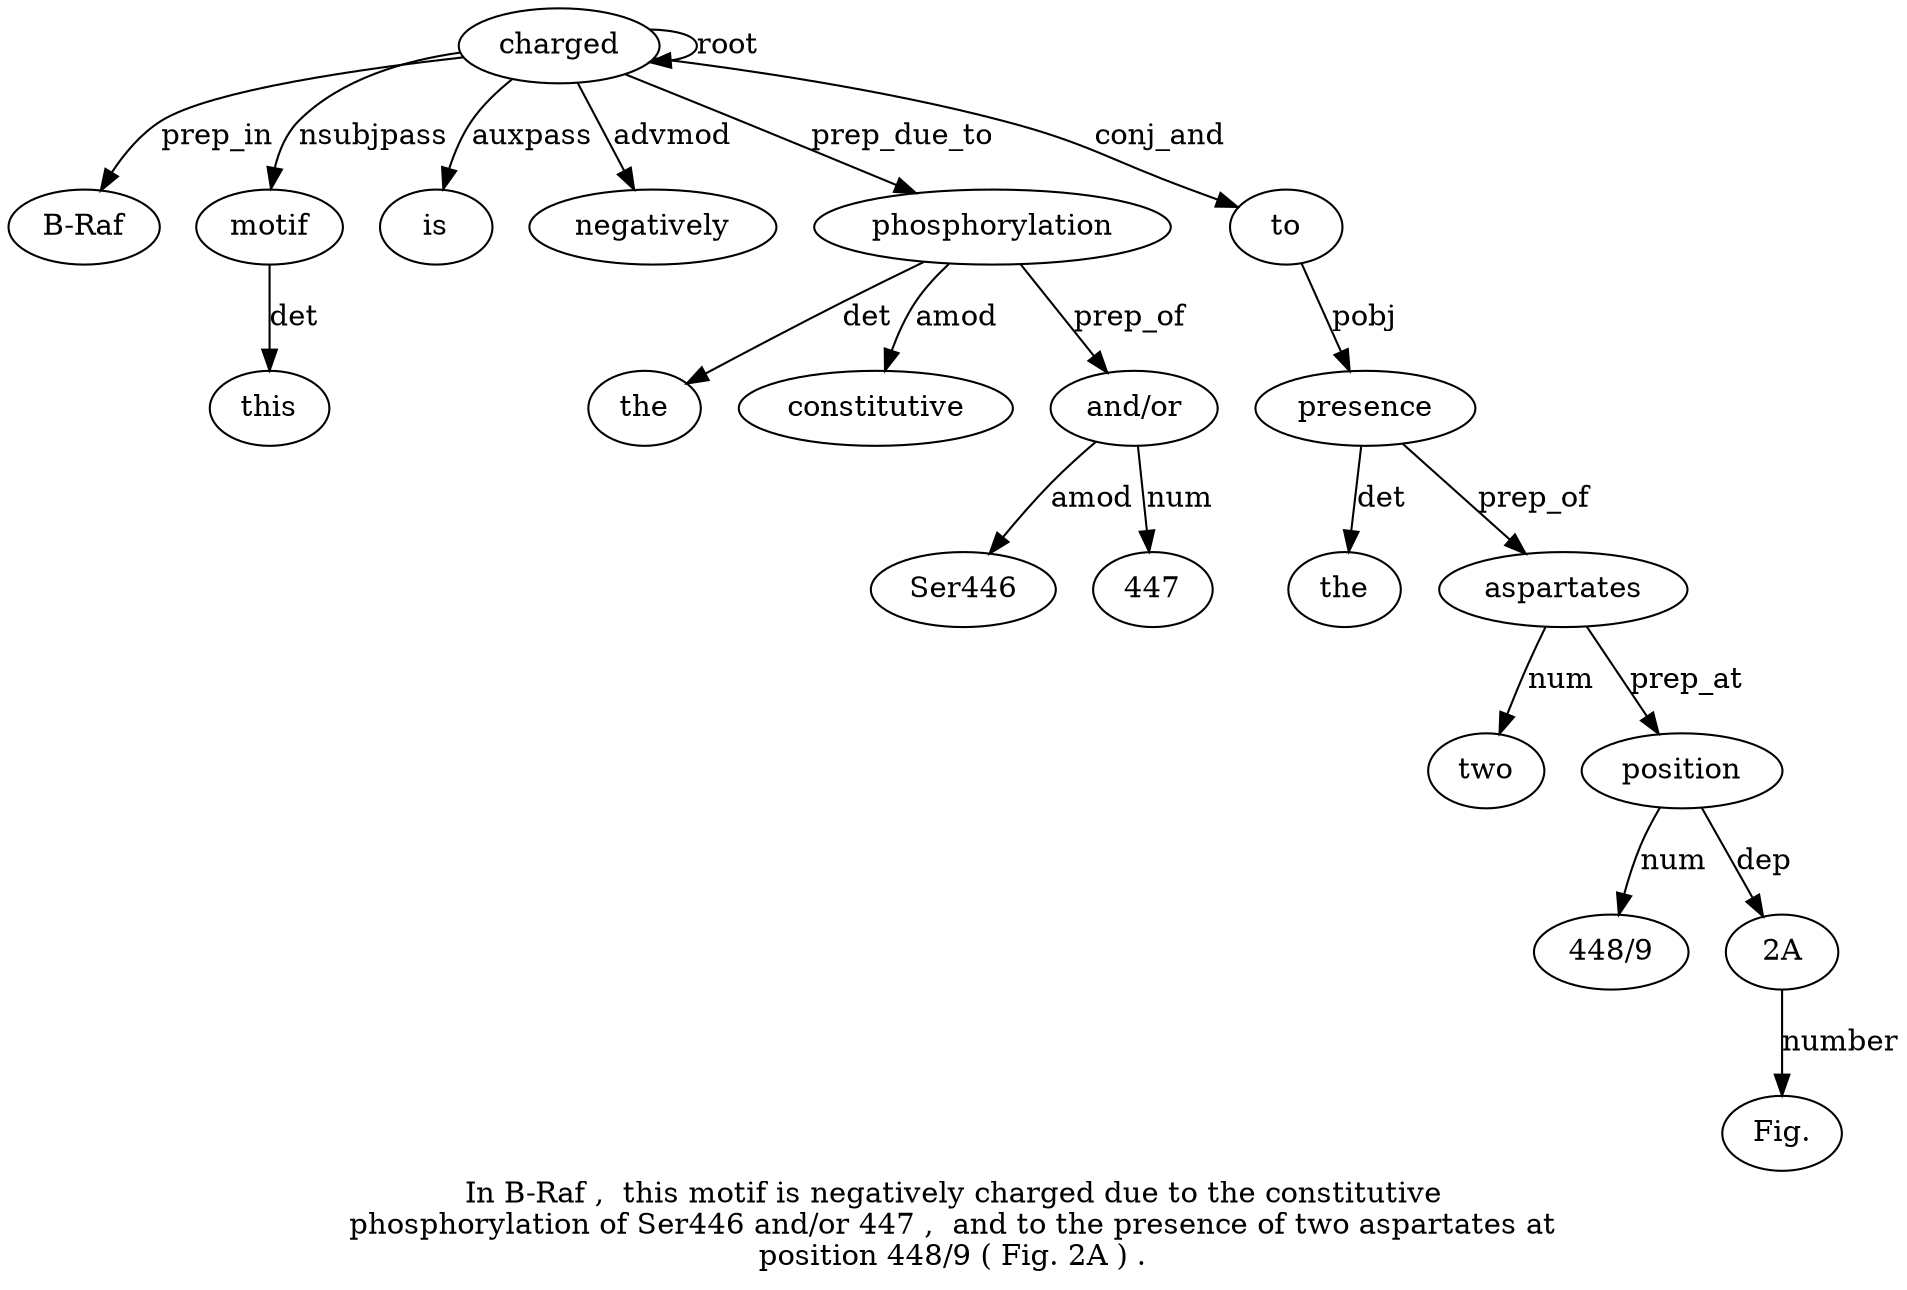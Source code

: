 digraph "In B-Raf ,  this motif is negatively charged due to the constitutive phosphorylation of Ser446 and/or 447 ,  and to the presence of two aspartates at position 448/9 ( Fig. 2A ) ." {
label="In B-Raf ,  this motif is negatively charged due to the constitutive
phosphorylation of Ser446 and/or 447 ,  and to the presence of two aspartates at
position 448/9 ( Fig. 2A ) .";
charged8 [style=filled, fillcolor=white, label=charged];
"B-Raf2" [style=filled, fillcolor=white, label="B-Raf"];
charged8 -> "B-Raf2"  [label=prep_in];
motif5 [style=filled, fillcolor=white, label=motif];
this4 [style=filled, fillcolor=white, label=this];
motif5 -> this4  [label=det];
charged8 -> motif5  [label=nsubjpass];
is6 [style=filled, fillcolor=white, label=is];
charged8 -> is6  [label=auxpass];
negatively7 [style=filled, fillcolor=white, label=negatively];
charged8 -> negatively7  [label=advmod];
charged8 -> charged8  [label=root];
phosphorylation13 [style=filled, fillcolor=white, label=phosphorylation];
the11 [style=filled, fillcolor=white, label=the];
phosphorylation13 -> the11  [label=det];
constitutive12 [style=filled, fillcolor=white, label=constitutive];
phosphorylation13 -> constitutive12  [label=amod];
charged8 -> phosphorylation13  [label=prep_due_to];
"and/or16" [style=filled, fillcolor=white, label="and/or"];
Ser44615 [style=filled, fillcolor=white, label=Ser446];
"and/or16" -> Ser44615  [label=amod];
phosphorylation13 -> "and/or16"  [label=prep_of];
4471 [style=filled, fillcolor=white, label=447];
"and/or16" -> 4471  [label=num];
to20 [style=filled, fillcolor=white, label=to];
charged8 -> to20  [label=conj_and];
presence22 [style=filled, fillcolor=white, label=presence];
the21 [style=filled, fillcolor=white, label=the];
presence22 -> the21  [label=det];
to20 -> presence22  [label=pobj];
aspartates25 [style=filled, fillcolor=white, label=aspartates];
two24 [style=filled, fillcolor=white, label=two];
aspartates25 -> two24  [label=num];
presence22 -> aspartates25  [label=prep_of];
position27 [style=filled, fillcolor=white, label=position];
aspartates25 -> position27  [label=prep_at];
"448/92" [style=filled, fillcolor=white, label="448/9"];
position27 -> "448/92"  [label=num];
"2A31" [style=filled, fillcolor=white, label="2A"];
"Fig.30" [style=filled, fillcolor=white, label="Fig."];
"2A31" -> "Fig.30"  [label=number];
position27 -> "2A31"  [label=dep];
}
